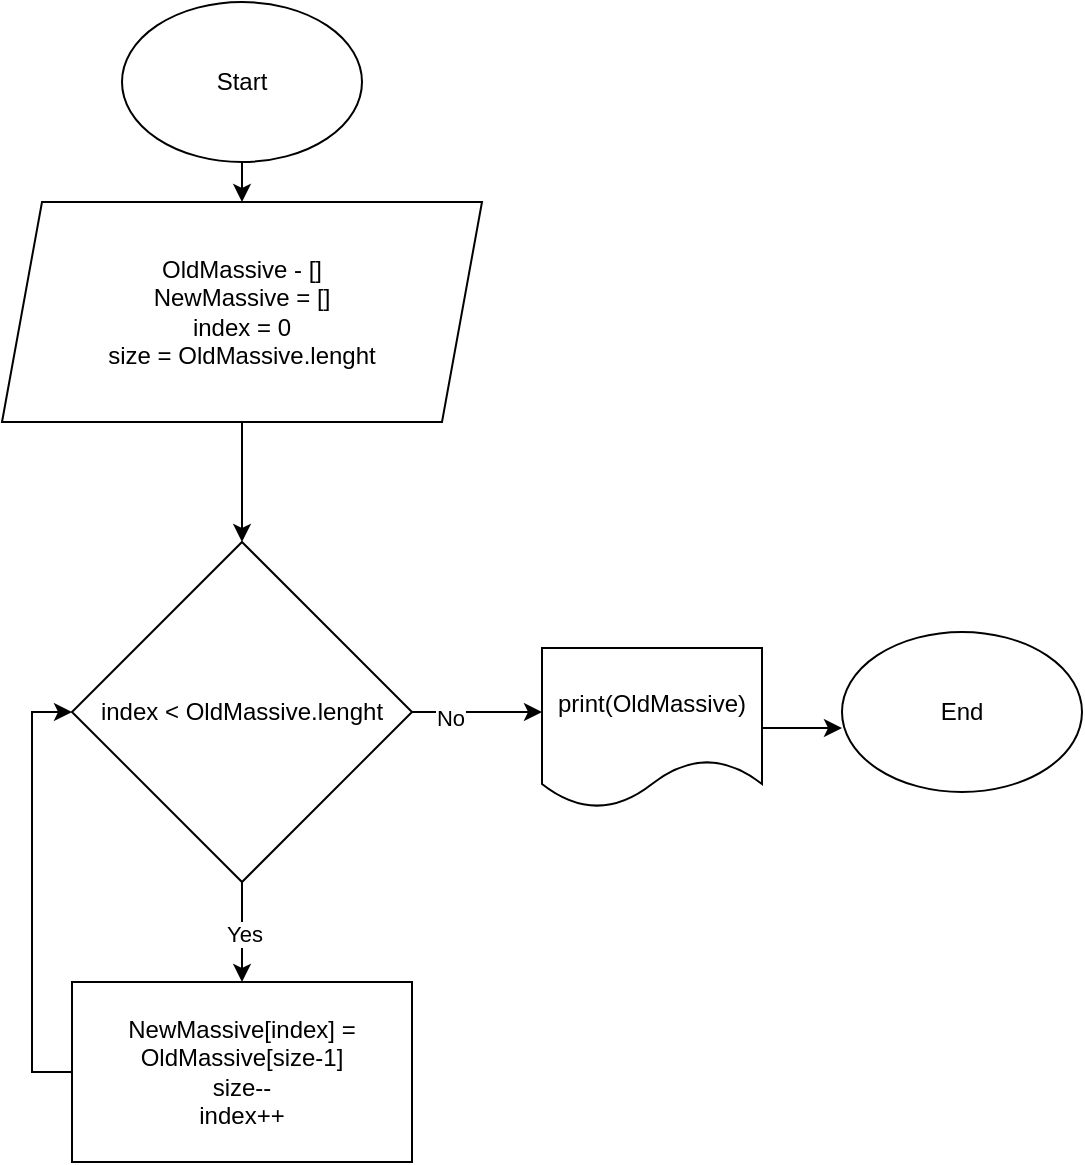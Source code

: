 <mxfile version="21.7.4" type="github">
  <diagram name="Страница — 1" id="YEoDVJgcJGpcp84gS23g">
    <mxGraphModel dx="1386" dy="759" grid="1" gridSize="10" guides="1" tooltips="1" connect="1" arrows="1" fold="1" page="1" pageScale="1" pageWidth="827" pageHeight="1169" math="0" shadow="0">
      <root>
        <mxCell id="0" />
        <mxCell id="1" parent="0" />
        <mxCell id="K9i98fjTfGAD4Rw464ac-5" style="edgeStyle=orthogonalEdgeStyle;rounded=0;orthogonalLoop=1;jettySize=auto;html=1;exitX=0.5;exitY=1;exitDx=0;exitDy=0;entryX=0.5;entryY=0;entryDx=0;entryDy=0;" edge="1" parent="1" source="K9i98fjTfGAD4Rw464ac-1" target="K9i98fjTfGAD4Rw464ac-2">
          <mxGeometry relative="1" as="geometry" />
        </mxCell>
        <mxCell id="K9i98fjTfGAD4Rw464ac-1" value="Start" style="ellipse;whiteSpace=wrap;html=1;" vertex="1" parent="1">
          <mxGeometry x="340" y="10" width="120" height="80" as="geometry" />
        </mxCell>
        <mxCell id="K9i98fjTfGAD4Rw464ac-6" style="edgeStyle=orthogonalEdgeStyle;rounded=0;orthogonalLoop=1;jettySize=auto;html=1;exitX=0.5;exitY=1;exitDx=0;exitDy=0;entryX=0.5;entryY=0;entryDx=0;entryDy=0;" edge="1" parent="1" source="K9i98fjTfGAD4Rw464ac-2" target="K9i98fjTfGAD4Rw464ac-3">
          <mxGeometry relative="1" as="geometry" />
        </mxCell>
        <mxCell id="K9i98fjTfGAD4Rw464ac-2" value="OldMassive - []&lt;br&gt;NewMassive = []&lt;br&gt;index = 0&lt;br&gt;size = OldMassive.lenght" style="shape=parallelogram;perimeter=parallelogramPerimeter;whiteSpace=wrap;html=1;fixedSize=1;" vertex="1" parent="1">
          <mxGeometry x="280" y="110" width="240" height="110" as="geometry" />
        </mxCell>
        <mxCell id="K9i98fjTfGAD4Rw464ac-7" style="edgeStyle=orthogonalEdgeStyle;rounded=0;orthogonalLoop=1;jettySize=auto;html=1;exitX=0.5;exitY=1;exitDx=0;exitDy=0;entryX=0.5;entryY=0;entryDx=0;entryDy=0;" edge="1" parent="1" source="K9i98fjTfGAD4Rw464ac-3" target="K9i98fjTfGAD4Rw464ac-4">
          <mxGeometry relative="1" as="geometry" />
        </mxCell>
        <mxCell id="K9i98fjTfGAD4Rw464ac-8" value="Yes" style="edgeLabel;html=1;align=center;verticalAlign=middle;resizable=0;points=[];" vertex="1" connectable="0" parent="K9i98fjTfGAD4Rw464ac-7">
          <mxGeometry x="0.04" y="1" relative="1" as="geometry">
            <mxPoint as="offset" />
          </mxGeometry>
        </mxCell>
        <mxCell id="K9i98fjTfGAD4Rw464ac-13" style="edgeStyle=orthogonalEdgeStyle;rounded=0;orthogonalLoop=1;jettySize=auto;html=1;exitX=1;exitY=0.5;exitDx=0;exitDy=0;entryX=0;entryY=0.4;entryDx=0;entryDy=0;entryPerimeter=0;" edge="1" parent="1" source="K9i98fjTfGAD4Rw464ac-3" target="K9i98fjTfGAD4Rw464ac-11">
          <mxGeometry relative="1" as="geometry" />
        </mxCell>
        <mxCell id="K9i98fjTfGAD4Rw464ac-15" value="No" style="edgeLabel;html=1;align=center;verticalAlign=middle;resizable=0;points=[];" vertex="1" connectable="0" parent="K9i98fjTfGAD4Rw464ac-13">
          <mxGeometry x="-0.415" y="-3" relative="1" as="geometry">
            <mxPoint as="offset" />
          </mxGeometry>
        </mxCell>
        <mxCell id="K9i98fjTfGAD4Rw464ac-3" value="index &amp;lt; OldMassive.lenght" style="rhombus;whiteSpace=wrap;html=1;" vertex="1" parent="1">
          <mxGeometry x="315" y="280" width="170" height="170" as="geometry" />
        </mxCell>
        <mxCell id="K9i98fjTfGAD4Rw464ac-9" style="edgeStyle=orthogonalEdgeStyle;rounded=0;orthogonalLoop=1;jettySize=auto;html=1;exitX=0;exitY=0.5;exitDx=0;exitDy=0;entryX=0;entryY=0.5;entryDx=0;entryDy=0;" edge="1" parent="1" source="K9i98fjTfGAD4Rw464ac-4" target="K9i98fjTfGAD4Rw464ac-3">
          <mxGeometry relative="1" as="geometry" />
        </mxCell>
        <mxCell id="K9i98fjTfGAD4Rw464ac-4" value="NewMassive[index] = OldMassive[size-1]&lt;br&gt;size--&lt;br&gt;index++" style="rounded=0;whiteSpace=wrap;html=1;" vertex="1" parent="1">
          <mxGeometry x="315" y="500" width="170" height="90" as="geometry" />
        </mxCell>
        <mxCell id="K9i98fjTfGAD4Rw464ac-14" style="edgeStyle=orthogonalEdgeStyle;rounded=0;orthogonalLoop=1;jettySize=auto;html=1;exitX=1;exitY=0.5;exitDx=0;exitDy=0;entryX=0;entryY=0.6;entryDx=0;entryDy=0;entryPerimeter=0;" edge="1" parent="1" source="K9i98fjTfGAD4Rw464ac-11" target="K9i98fjTfGAD4Rw464ac-12">
          <mxGeometry relative="1" as="geometry" />
        </mxCell>
        <mxCell id="K9i98fjTfGAD4Rw464ac-11" value="print(OldMassive)" style="shape=document;whiteSpace=wrap;html=1;boundedLbl=1;" vertex="1" parent="1">
          <mxGeometry x="550" y="333" width="110" height="80" as="geometry" />
        </mxCell>
        <mxCell id="K9i98fjTfGAD4Rw464ac-12" value="End" style="ellipse;whiteSpace=wrap;html=1;" vertex="1" parent="1">
          <mxGeometry x="700" y="325" width="120" height="80" as="geometry" />
        </mxCell>
      </root>
    </mxGraphModel>
  </diagram>
</mxfile>
